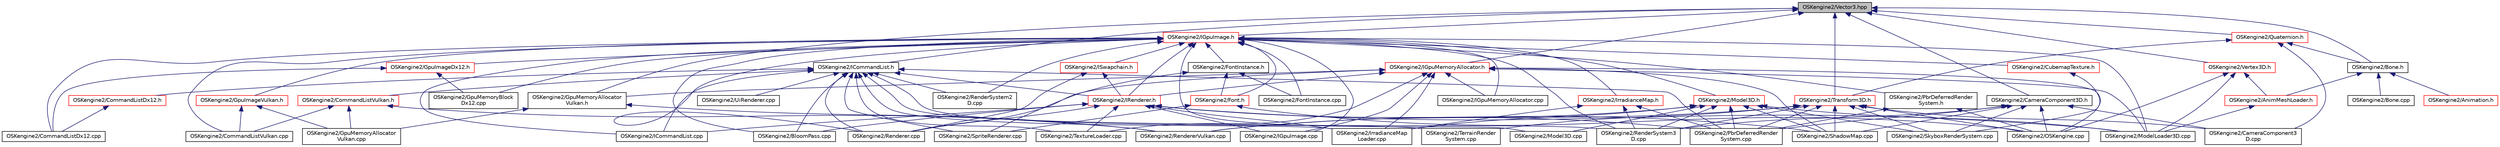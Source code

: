 digraph "OSKengine2/Vector3.hpp"
{
 // LATEX_PDF_SIZE
  edge [fontname="Helvetica",fontsize="10",labelfontname="Helvetica",labelfontsize="10"];
  node [fontname="Helvetica",fontsize="10",shape=record];
  Node1 [label="OSKengine2/Vector3.hpp",height=0.2,width=0.4,color="black", fillcolor="grey75", style="filled", fontcolor="black",tooltip=" "];
  Node1 -> Node2 [dir="back",color="midnightblue",fontsize="10",style="solid",fontname="Helvetica"];
  Node2 [label="OSKengine2/Bone.h",height=0.2,width=0.4,color="black", fillcolor="white", style="filled",URL="$_bone_8h.html",tooltip=" "];
  Node2 -> Node3 [dir="back",color="midnightblue",fontsize="10",style="solid",fontname="Helvetica"];
  Node3 [label="OSKengine2/AnimMeshLoader.h",height=0.2,width=0.4,color="red", fillcolor="white", style="filled",URL="$_anim_mesh_loader_8h.html",tooltip=" "];
  Node3 -> Node5 [dir="back",color="midnightblue",fontsize="10",style="solid",fontname="Helvetica"];
  Node5 [label="OSKengine2/ModelLoader3D.cpp",height=0.2,width=0.4,color="black", fillcolor="white", style="filled",URL="$_model_loader3_d_8cpp.html",tooltip=" "];
  Node2 -> Node6 [dir="back",color="midnightblue",fontsize="10",style="solid",fontname="Helvetica"];
  Node6 [label="OSKengine2/Animation.h",height=0.2,width=0.4,color="red", fillcolor="white", style="filled",URL="$_animation_8h.html",tooltip=" "];
  Node2 -> Node11 [dir="back",color="midnightblue",fontsize="10",style="solid",fontname="Helvetica"];
  Node11 [label="OSKengine2/Bone.cpp",height=0.2,width=0.4,color="black", fillcolor="white", style="filled",URL="$_bone_8cpp.html",tooltip=" "];
  Node1 -> Node26 [dir="back",color="midnightblue",fontsize="10",style="solid",fontname="Helvetica"];
  Node26 [label="OSKengine2/CameraComponent3D.h",height=0.2,width=0.4,color="black", fillcolor="white", style="filled",URL="$_camera_component3_d_8h.html",tooltip=" "];
  Node26 -> Node27 [dir="back",color="midnightblue",fontsize="10",style="solid",fontname="Helvetica"];
  Node27 [label="OSKengine2/CameraComponent3\lD.cpp",height=0.2,width=0.4,color="black", fillcolor="white", style="filled",URL="$_camera_component3_d_8cpp.html",tooltip=" "];
  Node26 -> Node28 [dir="back",color="midnightblue",fontsize="10",style="solid",fontname="Helvetica"];
  Node28 [label="OSKengine2/OSKengine.cpp",height=0.2,width=0.4,color="black", fillcolor="white", style="filled",URL="$_o_s_kengine_8cpp.html",tooltip=" "];
  Node26 -> Node20 [dir="back",color="midnightblue",fontsize="10",style="solid",fontname="Helvetica"];
  Node20 [label="OSKengine2/PbrDeferredRender\lSystem.cpp",height=0.2,width=0.4,color="black", fillcolor="white", style="filled",URL="$_pbr_deferred_render_system_8cpp.html",tooltip=" "];
  Node26 -> Node21 [dir="back",color="midnightblue",fontsize="10",style="solid",fontname="Helvetica"];
  Node21 [label="OSKengine2/RenderSystem3\lD.cpp",height=0.2,width=0.4,color="black", fillcolor="white", style="filled",URL="$_render_system3_d_8cpp.html",tooltip=" "];
  Node26 -> Node24 [dir="back",color="midnightblue",fontsize="10",style="solid",fontname="Helvetica"];
  Node24 [label="OSKengine2/ShadowMap.cpp",height=0.2,width=0.4,color="black", fillcolor="white", style="filled",URL="$_shadow_map_8cpp.html",tooltip=" "];
  Node26 -> Node25 [dir="back",color="midnightblue",fontsize="10",style="solid",fontname="Helvetica"];
  Node25 [label="OSKengine2/SkyboxRenderSystem.cpp",height=0.2,width=0.4,color="black", fillcolor="white", style="filled",URL="$_skybox_render_system_8cpp.html",tooltip=" "];
  Node1 -> Node29 [dir="back",color="midnightblue",fontsize="10",style="solid",fontname="Helvetica"];
  Node29 [label="OSKengine2/GpuMemoryAllocator\lVulkan.h",height=0.2,width=0.4,color="black", fillcolor="white", style="filled",URL="$_gpu_memory_allocator_vulkan_8h.html",tooltip=" "];
  Node29 -> Node30 [dir="back",color="midnightblue",fontsize="10",style="solid",fontname="Helvetica"];
  Node30 [label="OSKengine2/GpuMemoryAllocator\lVulkan.cpp",height=0.2,width=0.4,color="black", fillcolor="white", style="filled",URL="$_gpu_memory_allocator_vulkan_8cpp.html",tooltip=" "];
  Node29 -> Node23 [dir="back",color="midnightblue",fontsize="10",style="solid",fontname="Helvetica"];
  Node23 [label="OSKengine2/RendererVulkan.cpp",height=0.2,width=0.4,color="black", fillcolor="white", style="filled",URL="$_renderer_vulkan_8cpp.html",tooltip=" "];
  Node1 -> Node31 [dir="back",color="midnightblue",fontsize="10",style="solid",fontname="Helvetica"];
  Node31 [label="OSKengine2/ICommandList.h",height=0.2,width=0.4,color="black", fillcolor="white", style="filled",URL="$_i_command_list_8h.html",tooltip=" "];
  Node31 -> Node32 [dir="back",color="midnightblue",fontsize="10",style="solid",fontname="Helvetica"];
  Node32 [label="OSKengine2/BloomPass.cpp",height=0.2,width=0.4,color="black", fillcolor="white", style="filled",URL="$_bloom_pass_8cpp.html",tooltip=" "];
  Node31 -> Node33 [dir="back",color="midnightblue",fontsize="10",style="solid",fontname="Helvetica"];
  Node33 [label="OSKengine2/CommandListDx12.h",height=0.2,width=0.4,color="red", fillcolor="white", style="filled",URL="$_command_list_dx12_8h.html",tooltip=" "];
  Node33 -> Node34 [dir="back",color="midnightblue",fontsize="10",style="solid",fontname="Helvetica"];
  Node34 [label="OSKengine2/CommandListDx12.cpp",height=0.2,width=0.4,color="black", fillcolor="white", style="filled",URL="$_command_list_dx12_8cpp.html",tooltip=" "];
  Node31 -> Node37 [dir="back",color="midnightblue",fontsize="10",style="solid",fontname="Helvetica"];
  Node37 [label="OSKengine2/CommandListVulkan.h",height=0.2,width=0.4,color="red", fillcolor="white", style="filled",URL="$_command_list_vulkan_8h.html",tooltip=" "];
  Node37 -> Node39 [dir="back",color="midnightblue",fontsize="10",style="solid",fontname="Helvetica"];
  Node39 [label="OSKengine2/CommandListVulkan.cpp",height=0.2,width=0.4,color="black", fillcolor="white", style="filled",URL="$_command_list_vulkan_8cpp.html",tooltip=" "];
  Node37 -> Node30 [dir="back",color="midnightblue",fontsize="10",style="solid",fontname="Helvetica"];
  Node37 -> Node23 [dir="back",color="midnightblue",fontsize="10",style="solid",fontname="Helvetica"];
  Node31 -> Node43 [dir="back",color="midnightblue",fontsize="10",style="solid",fontname="Helvetica"];
  Node43 [label="OSKengine2/ICommandList.cpp",height=0.2,width=0.4,color="black", fillcolor="white", style="filled",URL="$_i_command_list_8cpp.html",tooltip=" "];
  Node31 -> Node44 [dir="back",color="midnightblue",fontsize="10",style="solid",fontname="Helvetica"];
  Node44 [label="OSKengine2/IRenderer.h",height=0.2,width=0.4,color="red", fillcolor="white", style="filled",URL="$_i_renderer_8h.html",tooltip=" "];
  Node44 -> Node32 [dir="back",color="midnightblue",fontsize="10",style="solid",fontname="Helvetica"];
  Node44 -> Node43 [dir="back",color="midnightblue",fontsize="10",style="solid",fontname="Helvetica"];
  Node44 -> Node56 [dir="back",color="midnightblue",fontsize="10",style="solid",fontname="Helvetica"];
  Node56 [label="OSKengine2/IGpuImage.cpp",height=0.2,width=0.4,color="black", fillcolor="white", style="filled",URL="$_i_gpu_image_8cpp.html",tooltip=" "];
  Node44 -> Node17 [dir="back",color="midnightblue",fontsize="10",style="solid",fontname="Helvetica"];
  Node17 [label="OSKengine2/IrradianceMap\lLoader.cpp",height=0.2,width=0.4,color="black", fillcolor="white", style="filled",URL="$_irradiance_map_loader_8cpp.html",tooltip=" "];
  Node44 -> Node5 [dir="back",color="midnightblue",fontsize="10",style="solid",fontname="Helvetica"];
  Node44 -> Node20 [dir="back",color="midnightblue",fontsize="10",style="solid",fontname="Helvetica"];
  Node44 -> Node68 [dir="back",color="midnightblue",fontsize="10",style="solid",fontname="Helvetica"];
  Node68 [label="OSKengine2/Renderer.cpp",height=0.2,width=0.4,color="black", fillcolor="white", style="filled",URL="$_renderer_8cpp.html",tooltip=" "];
  Node44 -> Node24 [dir="back",color="midnightblue",fontsize="10",style="solid",fontname="Helvetica"];
  Node44 -> Node91 [dir="back",color="midnightblue",fontsize="10",style="solid",fontname="Helvetica"];
  Node91 [label="OSKengine2/TextureLoader.cpp",height=0.2,width=0.4,color="black", fillcolor="white", style="filled",URL="$_texture_loader_8cpp.html",tooltip=" "];
  Node31 -> Node17 [dir="back",color="midnightblue",fontsize="10",style="solid",fontname="Helvetica"];
  Node31 -> Node20 [dir="back",color="midnightblue",fontsize="10",style="solid",fontname="Helvetica"];
  Node31 -> Node67 [dir="back",color="midnightblue",fontsize="10",style="solid",fontname="Helvetica"];
  Node67 [label="OSKengine2/RenderSystem2\lD.cpp",height=0.2,width=0.4,color="black", fillcolor="white", style="filled",URL="$_render_system2_d_8cpp.html",tooltip=" "];
  Node31 -> Node21 [dir="back",color="midnightblue",fontsize="10",style="solid",fontname="Helvetica"];
  Node31 -> Node68 [dir="back",color="midnightblue",fontsize="10",style="solid",fontname="Helvetica"];
  Node31 -> Node97 [dir="back",color="midnightblue",fontsize="10",style="solid",fontname="Helvetica"];
  Node97 [label="OSKengine2/SpriteRenderer.cpp",height=0.2,width=0.4,color="black", fillcolor="white", style="filled",URL="$_sprite_renderer_8cpp.html",tooltip=" "];
  Node31 -> Node69 [dir="back",color="midnightblue",fontsize="10",style="solid",fontname="Helvetica"];
  Node69 [label="OSKengine2/TerrainRender\lSystem.cpp",height=0.2,width=0.4,color="black", fillcolor="white", style="filled",URL="$_terrain_render_system_8cpp.html",tooltip=" "];
  Node31 -> Node91 [dir="back",color="midnightblue",fontsize="10",style="solid",fontname="Helvetica"];
  Node31 -> Node98 [dir="back",color="midnightblue",fontsize="10",style="solid",fontname="Helvetica"];
  Node98 [label="OSKengine2/UiRenderer.cpp",height=0.2,width=0.4,color="black", fillcolor="white", style="filled",URL="$_ui_renderer_8cpp.html",tooltip=" "];
  Node1 -> Node99 [dir="back",color="midnightblue",fontsize="10",style="solid",fontname="Helvetica"];
  Node99 [label="OSKengine2/IGpuImage.h",height=0.2,width=0.4,color="red", fillcolor="white", style="filled",URL="$_i_gpu_image_8h.html",tooltip=" "];
  Node99 -> Node32 [dir="back",color="midnightblue",fontsize="10",style="solid",fontname="Helvetica"];
  Node99 -> Node34 [dir="back",color="midnightblue",fontsize="10",style="solid",fontname="Helvetica"];
  Node99 -> Node39 [dir="back",color="midnightblue",fontsize="10",style="solid",fontname="Helvetica"];
  Node99 -> Node100 [dir="back",color="midnightblue",fontsize="10",style="solid",fontname="Helvetica"];
  Node100 [label="OSKengine2/CubemapTexture.h",height=0.2,width=0.4,color="red", fillcolor="white", style="filled",URL="$_cubemap_texture_8h.html",tooltip=" "];
  Node100 -> Node25 [dir="back",color="midnightblue",fontsize="10",style="solid",fontname="Helvetica"];
  Node99 -> Node102 [dir="back",color="midnightblue",fontsize="10",style="solid",fontname="Helvetica"];
  Node102 [label="OSKengine2/Font.h",height=0.2,width=0.4,color="red", fillcolor="white", style="filled",URL="$_font_8h.html",tooltip=" "];
  Node102 -> Node28 [dir="back",color="midnightblue",fontsize="10",style="solid",fontname="Helvetica"];
  Node102 -> Node97 [dir="back",color="midnightblue",fontsize="10",style="solid",fontname="Helvetica"];
  Node99 -> Node104 [dir="back",color="midnightblue",fontsize="10",style="solid",fontname="Helvetica"];
  Node104 [label="OSKengine2/FontInstance.cpp",height=0.2,width=0.4,color="black", fillcolor="white", style="filled",URL="$_font_instance_8cpp.html",tooltip=" "];
  Node99 -> Node105 [dir="back",color="midnightblue",fontsize="10",style="solid",fontname="Helvetica"];
  Node105 [label="OSKengine2/FontInstance.h",height=0.2,width=0.4,color="black", fillcolor="white", style="filled",URL="$_font_instance_8h.html",tooltip=" "];
  Node105 -> Node102 [dir="back",color="midnightblue",fontsize="10",style="solid",fontname="Helvetica"];
  Node105 -> Node104 [dir="back",color="midnightblue",fontsize="10",style="solid",fontname="Helvetica"];
  Node105 -> Node97 [dir="back",color="midnightblue",fontsize="10",style="solid",fontname="Helvetica"];
  Node99 -> Node106 [dir="back",color="midnightblue",fontsize="10",style="solid",fontname="Helvetica"];
  Node106 [label="OSKengine2/GpuImageDx12.h",height=0.2,width=0.4,color="red", fillcolor="white", style="filled",URL="$_gpu_image_dx12_8h.html",tooltip=" "];
  Node106 -> Node34 [dir="back",color="midnightblue",fontsize="10",style="solid",fontname="Helvetica"];
  Node106 -> Node74 [dir="back",color="midnightblue",fontsize="10",style="solid",fontname="Helvetica"];
  Node74 [label="OSKengine2/GpuMemoryBlock\lDx12.cpp",height=0.2,width=0.4,color="black", fillcolor="white", style="filled",URL="$_gpu_memory_block_dx12_8cpp.html",tooltip=" "];
  Node99 -> Node108 [dir="back",color="midnightblue",fontsize="10",style="solid",fontname="Helvetica"];
  Node108 [label="OSKengine2/GpuImageVulkan.h",height=0.2,width=0.4,color="red", fillcolor="white", style="filled",URL="$_gpu_image_vulkan_8h.html",tooltip=" "];
  Node108 -> Node39 [dir="back",color="midnightblue",fontsize="10",style="solid",fontname="Helvetica"];
  Node108 -> Node30 [dir="back",color="midnightblue",fontsize="10",style="solid",fontname="Helvetica"];
  Node99 -> Node74 [dir="back",color="midnightblue",fontsize="10",style="solid",fontname="Helvetica"];
  Node99 -> Node43 [dir="back",color="midnightblue",fontsize="10",style="solid",fontname="Helvetica"];
  Node99 -> Node56 [dir="back",color="midnightblue",fontsize="10",style="solid",fontname="Helvetica"];
  Node99 -> Node78 [dir="back",color="midnightblue",fontsize="10",style="solid",fontname="Helvetica"];
  Node78 [label="OSKengine2/IGpuMemoryAllocator.cpp",height=0.2,width=0.4,color="black", fillcolor="white", style="filled",URL="$_i_gpu_memory_allocator_8cpp.html",tooltip=" "];
  Node99 -> Node44 [dir="back",color="midnightblue",fontsize="10",style="solid",fontname="Helvetica"];
  Node99 -> Node109 [dir="back",color="midnightblue",fontsize="10",style="solid",fontname="Helvetica"];
  Node109 [label="OSKengine2/ISwapchain.h",height=0.2,width=0.4,color="red", fillcolor="white", style="filled",URL="$_i_swapchain_8h.html",tooltip=" "];
  Node109 -> Node44 [dir="back",color="midnightblue",fontsize="10",style="solid",fontname="Helvetica"];
  Node109 -> Node68 [dir="back",color="midnightblue",fontsize="10",style="solid",fontname="Helvetica"];
  Node99 -> Node113 [dir="back",color="midnightblue",fontsize="10",style="solid",fontname="Helvetica"];
  Node113 [label="OSKengine2/IrradianceMap.h",height=0.2,width=0.4,color="red", fillcolor="white", style="filled",URL="$_irradiance_map_8h.html",tooltip=" "];
  Node113 -> Node17 [dir="back",color="midnightblue",fontsize="10",style="solid",fontname="Helvetica"];
  Node113 -> Node20 [dir="back",color="midnightblue",fontsize="10",style="solid",fontname="Helvetica"];
  Node113 -> Node21 [dir="back",color="midnightblue",fontsize="10",style="solid",fontname="Helvetica"];
  Node99 -> Node18 [dir="back",color="midnightblue",fontsize="10",style="solid",fontname="Helvetica"];
  Node18 [label="OSKengine2/Model3D.cpp",height=0.2,width=0.4,color="black", fillcolor="white", style="filled",URL="$_model3_d_8cpp.html",tooltip=" "];
  Node99 -> Node12 [dir="back",color="midnightblue",fontsize="10",style="solid",fontname="Helvetica"];
  Node12 [label="OSKengine2/Model3D.h",height=0.2,width=0.4,color="red", fillcolor="white", style="filled",URL="$_model3_d_8h.html",tooltip=" "];
  Node12 -> Node17 [dir="back",color="midnightblue",fontsize="10",style="solid",fontname="Helvetica"];
  Node12 -> Node18 [dir="back",color="midnightblue",fontsize="10",style="solid",fontname="Helvetica"];
  Node12 -> Node5 [dir="back",color="midnightblue",fontsize="10",style="solid",fontname="Helvetica"];
  Node12 -> Node20 [dir="back",color="midnightblue",fontsize="10",style="solid",fontname="Helvetica"];
  Node12 -> Node21 [dir="back",color="midnightblue",fontsize="10",style="solid",fontname="Helvetica"];
  Node12 -> Node23 [dir="back",color="midnightblue",fontsize="10",style="solid",fontname="Helvetica"];
  Node12 -> Node24 [dir="back",color="midnightblue",fontsize="10",style="solid",fontname="Helvetica"];
  Node12 -> Node25 [dir="back",color="midnightblue",fontsize="10",style="solid",fontname="Helvetica"];
  Node99 -> Node5 [dir="back",color="midnightblue",fontsize="10",style="solid",fontname="Helvetica"];
  Node99 -> Node115 [dir="back",color="midnightblue",fontsize="10",style="solid",fontname="Helvetica"];
  Node115 [label="OSKengine2/PbrDeferredRender\lSystem.h",height=0.2,width=0.4,color="black", fillcolor="white", style="filled",URL="$_pbr_deferred_render_system_8h.html",tooltip=" "];
  Node115 -> Node28 [dir="back",color="midnightblue",fontsize="10",style="solid",fontname="Helvetica"];
  Node115 -> Node20 [dir="back",color="midnightblue",fontsize="10",style="solid",fontname="Helvetica"];
  Node99 -> Node67 [dir="back",color="midnightblue",fontsize="10",style="solid",fontname="Helvetica"];
  Node99 -> Node21 [dir="back",color="midnightblue",fontsize="10",style="solid",fontname="Helvetica"];
  Node99 -> Node68 [dir="back",color="midnightblue",fontsize="10",style="solid",fontname="Helvetica"];
  Node1 -> Node132 [dir="back",color="midnightblue",fontsize="10",style="solid",fontname="Helvetica"];
  Node132 [label="OSKengine2/IGpuMemoryAllocator.h",height=0.2,width=0.4,color="red", fillcolor="white", style="filled",URL="$_i_gpu_memory_allocator_8h.html",tooltip=" "];
  Node132 -> Node29 [dir="back",color="midnightblue",fontsize="10",style="solid",fontname="Helvetica"];
  Node132 -> Node56 [dir="back",color="midnightblue",fontsize="10",style="solid",fontname="Helvetica"];
  Node132 -> Node78 [dir="back",color="midnightblue",fontsize="10",style="solid",fontname="Helvetica"];
  Node132 -> Node44 [dir="back",color="midnightblue",fontsize="10",style="solid",fontname="Helvetica"];
  Node132 -> Node17 [dir="back",color="midnightblue",fontsize="10",style="solid",fontname="Helvetica"];
  Node132 -> Node5 [dir="back",color="midnightblue",fontsize="10",style="solid",fontname="Helvetica"];
  Node132 -> Node28 [dir="back",color="midnightblue",fontsize="10",style="solid",fontname="Helvetica"];
  Node132 -> Node68 [dir="back",color="midnightblue",fontsize="10",style="solid",fontname="Helvetica"];
  Node132 -> Node24 [dir="back",color="midnightblue",fontsize="10",style="solid",fontname="Helvetica"];
  Node132 -> Node91 [dir="back",color="midnightblue",fontsize="10",style="solid",fontname="Helvetica"];
  Node1 -> Node134 [dir="back",color="midnightblue",fontsize="10",style="solid",fontname="Helvetica"];
  Node134 [label="OSKengine2/Quaternion.h",height=0.2,width=0.4,color="red", fillcolor="white", style="filled",URL="$_quaternion_8h.html",tooltip=" "];
  Node134 -> Node2 [dir="back",color="midnightblue",fontsize="10",style="solid",fontname="Helvetica"];
  Node134 -> Node27 [dir="back",color="midnightblue",fontsize="10",style="solid",fontname="Helvetica"];
  Node134 -> Node136 [dir="back",color="midnightblue",fontsize="10",style="solid",fontname="Helvetica"];
  Node136 [label="OSKengine2/Transform3D.h",height=0.2,width=0.4,color="red", fillcolor="white", style="filled",URL="$_transform3_d_8h.html",tooltip=" "];
  Node136 -> Node27 [dir="back",color="midnightblue",fontsize="10",style="solid",fontname="Helvetica"];
  Node136 -> Node28 [dir="back",color="midnightblue",fontsize="10",style="solid",fontname="Helvetica"];
  Node136 -> Node20 [dir="back",color="midnightblue",fontsize="10",style="solid",fontname="Helvetica"];
  Node136 -> Node21 [dir="back",color="midnightblue",fontsize="10",style="solid",fontname="Helvetica"];
  Node136 -> Node23 [dir="back",color="midnightblue",fontsize="10",style="solid",fontname="Helvetica"];
  Node136 -> Node24 [dir="back",color="midnightblue",fontsize="10",style="solid",fontname="Helvetica"];
  Node136 -> Node25 [dir="back",color="midnightblue",fontsize="10",style="solid",fontname="Helvetica"];
  Node136 -> Node69 [dir="back",color="midnightblue",fontsize="10",style="solid",fontname="Helvetica"];
  Node1 -> Node136 [dir="back",color="midnightblue",fontsize="10",style="solid",fontname="Helvetica"];
  Node1 -> Node137 [dir="back",color="midnightblue",fontsize="10",style="solid",fontname="Helvetica"];
  Node137 [label="OSKengine2/Vertex3D.h",height=0.2,width=0.4,color="red", fillcolor="white", style="filled",URL="$_vertex3_d_8h.html",tooltip=" "];
  Node137 -> Node3 [dir="back",color="midnightblue",fontsize="10",style="solid",fontname="Helvetica"];
  Node137 -> Node5 [dir="back",color="midnightblue",fontsize="10",style="solid",fontname="Helvetica"];
  Node137 -> Node28 [dir="back",color="midnightblue",fontsize="10",style="solid",fontname="Helvetica"];
}
